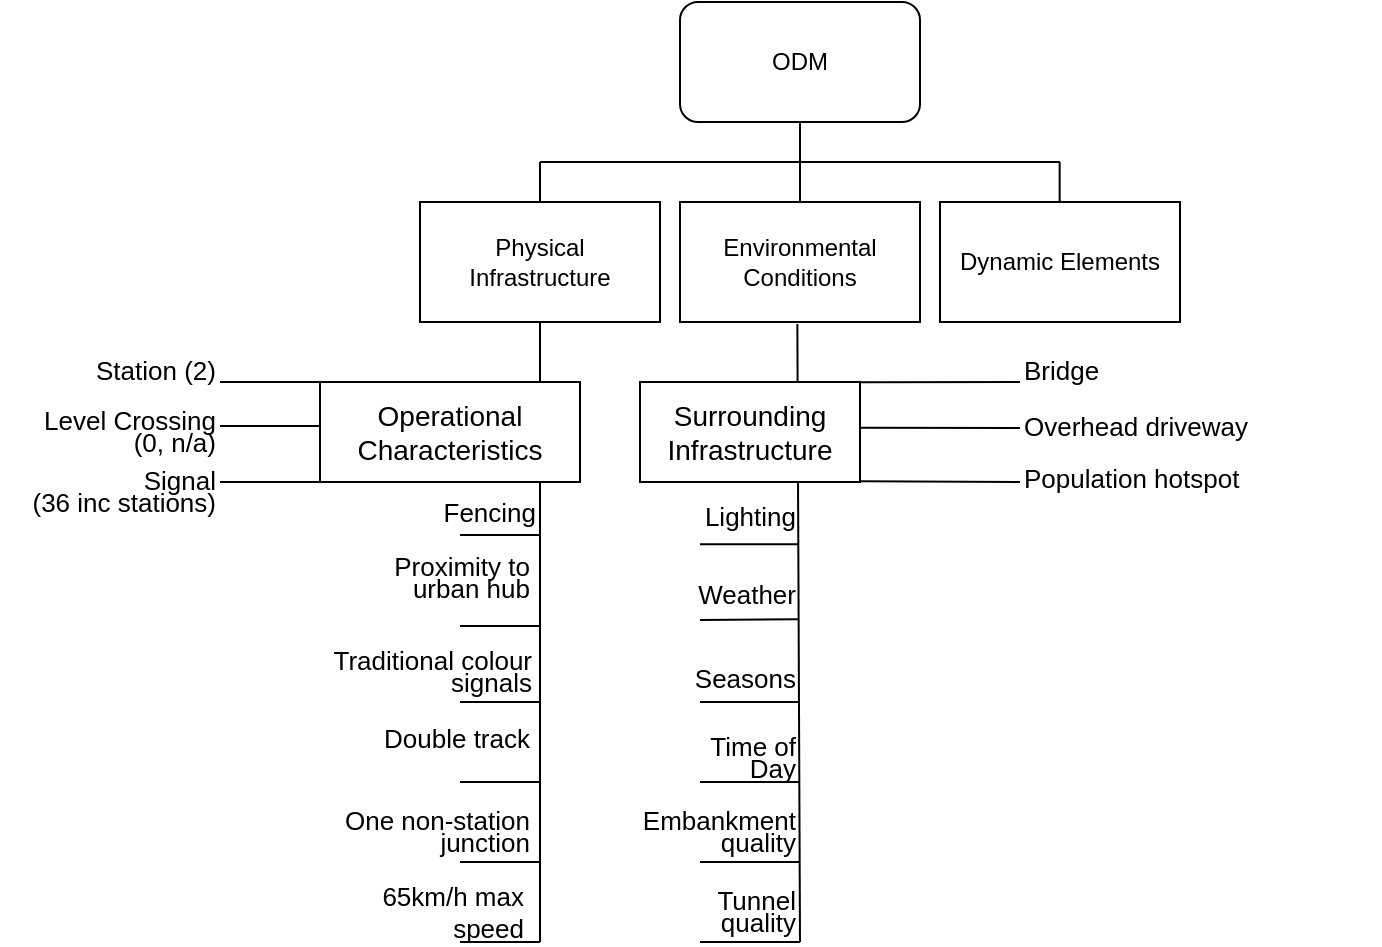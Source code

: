 <mxfile version="27.0.1">
  <diagram name="Page-1" id="Ba9MUMpigtFc8VhYnScw">
    <mxGraphModel dx="2831" dy="788" grid="1" gridSize="10" guides="1" tooltips="1" connect="1" arrows="1" fold="1" page="1" pageScale="1" pageWidth="1654" pageHeight="2336" math="0" shadow="0">
      <root>
        <mxCell id="0" />
        <mxCell id="1" parent="0" />
        <mxCell id="-R15y1pQ6oSKtwiCRdAU-32" value="" style="endArrow=none;html=1;rounded=0;fontSize=12;startSize=8;endSize=8;curved=1;entryX=0.489;entryY=1.016;entryDx=0;entryDy=0;entryPerimeter=0;" edge="1" parent="1" target="-R15y1pQ6oSKtwiCRdAU-3">
          <mxGeometry width="50" height="50" relative="1" as="geometry">
            <mxPoint x="370" y="600" as="sourcePoint" />
            <mxPoint x="390" y="300" as="targetPoint" />
          </mxGeometry>
        </mxCell>
        <mxCell id="-R15y1pQ6oSKtwiCRdAU-17" value="" style="endArrow=none;html=1;rounded=0;fontSize=12;startSize=8;endSize=8;curved=1;entryX=0.5;entryY=1;entryDx=0;entryDy=0;" edge="1" parent="1" target="-R15y1pQ6oSKtwiCRdAU-2">
          <mxGeometry width="50" height="50" relative="1" as="geometry">
            <mxPoint x="240" y="600" as="sourcePoint" />
            <mxPoint x="270" y="390" as="targetPoint" />
          </mxGeometry>
        </mxCell>
        <mxCell id="-R15y1pQ6oSKtwiCRdAU-1" value="ODM" style="rounded=1;whiteSpace=wrap;html=1;" vertex="1" parent="1">
          <mxGeometry x="310" y="130" width="120" height="60" as="geometry" />
        </mxCell>
        <mxCell id="-R15y1pQ6oSKtwiCRdAU-2" value="Physical Infrastructure" style="rounded=0;whiteSpace=wrap;html=1;" vertex="1" parent="1">
          <mxGeometry x="180" y="230" width="120" height="60" as="geometry" />
        </mxCell>
        <mxCell id="-R15y1pQ6oSKtwiCRdAU-3" value="Environmental Conditions" style="rounded=0;whiteSpace=wrap;html=1;" vertex="1" parent="1">
          <mxGeometry x="310" y="230" width="120" height="60" as="geometry" />
        </mxCell>
        <mxCell id="-R15y1pQ6oSKtwiCRdAU-4" value="&lt;font style=&quot;font-size: 14px;&quot;&gt;Operational Characteristics&lt;/font&gt;" style="rounded=0;whiteSpace=wrap;html=1;" vertex="1" parent="1">
          <mxGeometry x="130" y="320" width="130" height="50" as="geometry" />
        </mxCell>
        <mxCell id="-R15y1pQ6oSKtwiCRdAU-5" value="&lt;font style=&quot;font-size: 14px;&quot;&gt;Surrounding Infrastructure&lt;/font&gt;" style="rounded=0;whiteSpace=wrap;html=1;" vertex="1" parent="1">
          <mxGeometry x="290" y="320" width="110" height="50" as="geometry" />
        </mxCell>
        <mxCell id="-R15y1pQ6oSKtwiCRdAU-6" value="Dynamic Elements" style="rounded=0;whiteSpace=wrap;html=1;" vertex="1" parent="1">
          <mxGeometry x="440" y="230" width="120" height="60" as="geometry" />
        </mxCell>
        <mxCell id="-R15y1pQ6oSKtwiCRdAU-7" value="" style="endArrow=none;html=1;rounded=0;fontSize=12;startSize=8;endSize=8;curved=1;entryX=0.5;entryY=1;entryDx=0;entryDy=0;exitX=0.5;exitY=0;exitDx=0;exitDy=0;" edge="1" parent="1" source="-R15y1pQ6oSKtwiCRdAU-3" target="-R15y1pQ6oSKtwiCRdAU-1">
          <mxGeometry width="50" height="50" relative="1" as="geometry">
            <mxPoint x="330" y="360" as="sourcePoint" />
            <mxPoint x="380" y="310" as="targetPoint" />
          </mxGeometry>
        </mxCell>
        <mxCell id="-R15y1pQ6oSKtwiCRdAU-8" value="" style="endArrow=none;html=1;rounded=0;fontSize=12;startSize=8;endSize=8;curved=1;" edge="1" parent="1">
          <mxGeometry width="50" height="50" relative="1" as="geometry">
            <mxPoint x="240" y="210" as="sourcePoint" />
            <mxPoint x="500" y="210" as="targetPoint" />
          </mxGeometry>
        </mxCell>
        <mxCell id="-R15y1pQ6oSKtwiCRdAU-9" value="" style="endArrow=none;html=1;rounded=0;fontSize=12;startSize=8;endSize=8;curved=1;exitX=0.5;exitY=0;exitDx=0;exitDy=0;" edge="1" parent="1" source="-R15y1pQ6oSKtwiCRdAU-2">
          <mxGeometry width="50" height="50" relative="1" as="geometry">
            <mxPoint x="330" y="360" as="sourcePoint" />
            <mxPoint x="240" y="210" as="targetPoint" />
          </mxGeometry>
        </mxCell>
        <mxCell id="-R15y1pQ6oSKtwiCRdAU-10" value="" style="endArrow=none;html=1;rounded=0;fontSize=12;startSize=8;endSize=8;curved=1;exitX=0.5;exitY=0;exitDx=0;exitDy=0;" edge="1" parent="1">
          <mxGeometry width="50" height="50" relative="1" as="geometry">
            <mxPoint x="499.83" y="230" as="sourcePoint" />
            <mxPoint x="499.83" y="210" as="targetPoint" />
          </mxGeometry>
        </mxCell>
        <mxCell id="-R15y1pQ6oSKtwiCRdAU-11" value="" style="endArrow=none;html=1;rounded=0;fontSize=12;startSize=8;endSize=8;curved=1;entryX=0;entryY=0;entryDx=0;entryDy=0;" edge="1" parent="1" target="-R15y1pQ6oSKtwiCRdAU-4">
          <mxGeometry width="50" height="50" relative="1" as="geometry">
            <mxPoint x="160" y="320" as="sourcePoint" />
            <mxPoint x="210" y="310" as="targetPoint" />
          </mxGeometry>
        </mxCell>
        <mxCell id="-R15y1pQ6oSKtwiCRdAU-12" value="&lt;div style=&quot;line-height: 80%;&quot;&gt;&lt;div&gt;&lt;font style=&quot;line-height: 80%;&quot;&gt;Station (2)&lt;/font&gt;&lt;/div&gt;&lt;/div&gt;" style="text;html=1;align=right;verticalAlign=middle;whiteSpace=wrap;rounded=0;fontSize=13;" vertex="1" parent="1">
          <mxGeometry x="-20" y="300" width="100" height="30" as="geometry" />
        </mxCell>
        <mxCell id="-R15y1pQ6oSKtwiCRdAU-13" value="" style="endArrow=none;html=1;rounded=0;fontSize=12;startSize=8;endSize=8;curved=1;entryX=0;entryY=0;entryDx=0;entryDy=0;" edge="1" parent="1">
          <mxGeometry width="50" height="50" relative="1" as="geometry">
            <mxPoint x="80" y="342" as="sourcePoint" />
            <mxPoint x="130" y="342" as="targetPoint" />
          </mxGeometry>
        </mxCell>
        <mxCell id="-R15y1pQ6oSKtwiCRdAU-14" value="&lt;div style=&quot;line-height: 80%;&quot;&gt;&lt;div&gt;&lt;font style=&quot;line-height: 80%;&quot;&gt;Level Crossing&lt;/font&gt;&lt;/div&gt;&lt;div&gt;&lt;font style=&quot;line-height: 80%;&quot;&gt;(0, n/a)&lt;/font&gt;&lt;/div&gt;&lt;/div&gt;" style="text;html=1;align=right;verticalAlign=middle;whiteSpace=wrap;rounded=0;fontSize=13;" vertex="1" parent="1">
          <mxGeometry x="-21" y="330" width="101" height="30" as="geometry" />
        </mxCell>
        <mxCell id="-R15y1pQ6oSKtwiCRdAU-15" value="" style="endArrow=none;html=1;rounded=0;fontSize=12;startSize=8;endSize=8;curved=1;entryX=0;entryY=0;entryDx=0;entryDy=0;" edge="1" parent="1">
          <mxGeometry width="50" height="50" relative="1" as="geometry">
            <mxPoint x="80" y="370" as="sourcePoint" />
            <mxPoint x="130" y="370" as="targetPoint" />
          </mxGeometry>
        </mxCell>
        <mxCell id="-R15y1pQ6oSKtwiCRdAU-16" value="&lt;div style=&quot;line-height: 80%;&quot;&gt;&lt;div&gt;&lt;font style=&quot;line-height: 80%;&quot;&gt;Signal&lt;/font&gt;&lt;/div&gt;&lt;font style=&quot;line-height: 80%;&quot;&gt;(36 inc stations)&lt;/font&gt;&lt;/div&gt;" style="text;html=1;align=right;verticalAlign=middle;whiteSpace=wrap;rounded=0;fontSize=13;" vertex="1" parent="1">
          <mxGeometry x="-30" y="360" width="110" height="30" as="geometry" />
        </mxCell>
        <mxCell id="-R15y1pQ6oSKtwiCRdAU-18" value="" style="endArrow=none;html=1;rounded=0;fontSize=12;startSize=8;endSize=8;curved=1;entryX=0;entryY=0;entryDx=0;entryDy=0;" edge="1" parent="1">
          <mxGeometry width="50" height="50" relative="1" as="geometry">
            <mxPoint x="200" y="442" as="sourcePoint" />
            <mxPoint x="240" y="442" as="targetPoint" />
          </mxGeometry>
        </mxCell>
        <mxCell id="-R15y1pQ6oSKtwiCRdAU-19" value="" style="endArrow=none;html=1;rounded=0;fontSize=12;startSize=8;endSize=8;curved=1;entryX=0;entryY=0;entryDx=0;entryDy=0;" edge="1" parent="1">
          <mxGeometry width="50" height="50" relative="1" as="geometry">
            <mxPoint x="200" y="396.5" as="sourcePoint" />
            <mxPoint x="240" y="396.5" as="targetPoint" />
          </mxGeometry>
        </mxCell>
        <mxCell id="-R15y1pQ6oSKtwiCRdAU-20" value="" style="endArrow=none;html=1;rounded=0;fontSize=12;startSize=8;endSize=8;curved=1;entryX=0;entryY=0;entryDx=0;entryDy=0;" edge="1" parent="1">
          <mxGeometry width="50" height="50" relative="1" as="geometry">
            <mxPoint x="200" y="480" as="sourcePoint" />
            <mxPoint x="240" y="480" as="targetPoint" />
          </mxGeometry>
        </mxCell>
        <mxCell id="-R15y1pQ6oSKtwiCRdAU-21" value="" style="endArrow=none;html=1;rounded=0;fontSize=12;startSize=8;endSize=8;curved=1;entryX=0;entryY=0;entryDx=0;entryDy=0;" edge="1" parent="1">
          <mxGeometry width="50" height="50" relative="1" as="geometry">
            <mxPoint x="200" y="520" as="sourcePoint" />
            <mxPoint x="240" y="520" as="targetPoint" />
          </mxGeometry>
        </mxCell>
        <mxCell id="-R15y1pQ6oSKtwiCRdAU-22" value="" style="endArrow=none;html=1;rounded=0;fontSize=12;startSize=8;endSize=8;curved=1;entryX=0;entryY=0;entryDx=0;entryDy=0;" edge="1" parent="1">
          <mxGeometry width="50" height="50" relative="1" as="geometry">
            <mxPoint x="200" y="560" as="sourcePoint" />
            <mxPoint x="240" y="560" as="targetPoint" />
          </mxGeometry>
        </mxCell>
        <mxCell id="-R15y1pQ6oSKtwiCRdAU-23" value="" style="endArrow=none;html=1;rounded=0;fontSize=12;startSize=8;endSize=8;curved=1;entryX=0;entryY=0;entryDx=0;entryDy=0;" edge="1" parent="1">
          <mxGeometry width="50" height="50" relative="1" as="geometry">
            <mxPoint x="200" y="600" as="sourcePoint" />
            <mxPoint x="240" y="600" as="targetPoint" />
          </mxGeometry>
        </mxCell>
        <mxCell id="-R15y1pQ6oSKtwiCRdAU-24" value="&lt;font&gt;Fencing&lt;/font&gt;" style="text;html=1;align=right;verticalAlign=middle;whiteSpace=wrap;rounded=0;fontSize=13;" vertex="1" parent="1">
          <mxGeometry x="180" y="370" width="60" height="30" as="geometry" />
        </mxCell>
        <mxCell id="-R15y1pQ6oSKtwiCRdAU-25" value="&lt;div style=&quot;line-height: 80%;&quot;&gt;&lt;font style=&quot;line-height: 80%;&quot;&gt;Proximity to urban hub&lt;/font&gt;&lt;/div&gt;" style="text;html=1;align=right;verticalAlign=middle;whiteSpace=wrap;rounded=0;fontSize=13;" vertex="1" parent="1">
          <mxGeometry x="160" y="403" width="77" height="30" as="geometry" />
        </mxCell>
        <mxCell id="-R15y1pQ6oSKtwiCRdAU-26" value="&lt;div style=&quot;line-height: 80%;&quot;&gt;&lt;font style=&quot;line-height: 80%;&quot;&gt;Traditional colour signals&lt;/font&gt;&lt;/div&gt;" style="text;html=1;align=right;verticalAlign=middle;whiteSpace=wrap;rounded=0;fontSize=13;" vertex="1" parent="1">
          <mxGeometry x="123.5" y="450" width="113.5" height="30" as="geometry" />
        </mxCell>
        <mxCell id="-R15y1pQ6oSKtwiCRdAU-29" value="&lt;div style=&quot;line-height: 80%;&quot;&gt;&lt;font style=&quot;line-height: 80%;&quot;&gt;Double track&lt;/font&gt;&lt;/div&gt;" style="text;html=1;align=right;verticalAlign=middle;whiteSpace=wrap;rounded=0;fontSize=13;" vertex="1" parent="1">
          <mxGeometry x="160" y="484" width="77" height="30" as="geometry" />
        </mxCell>
        <mxCell id="-R15y1pQ6oSKtwiCRdAU-30" value="&lt;div style=&quot;line-height: 80%;&quot;&gt;&lt;font style=&quot;line-height: 80%;&quot;&gt;One non-station junction&lt;/font&gt;&lt;/div&gt;" style="text;html=1;align=right;verticalAlign=middle;whiteSpace=wrap;rounded=0;fontSize=13;" vertex="1" parent="1">
          <mxGeometry x="130" y="530" width="107" height="30" as="geometry" />
        </mxCell>
        <mxCell id="-R15y1pQ6oSKtwiCRdAU-31" value="&lt;div&gt;&lt;font&gt;65km/h max speed&lt;/font&gt;&lt;/div&gt;" style="text;html=1;align=right;verticalAlign=middle;whiteSpace=wrap;rounded=0;fontSize=13;" vertex="1" parent="1">
          <mxGeometry x="156.5" y="570" width="77" height="30" as="geometry" />
        </mxCell>
        <mxCell id="-R15y1pQ6oSKtwiCRdAU-33" value="" style="endArrow=none;html=1;rounded=0;fontSize=12;startSize=8;endSize=8;curved=1;" edge="1" parent="1">
          <mxGeometry width="50" height="50" relative="1" as="geometry">
            <mxPoint x="400" y="320.09" as="sourcePoint" />
            <mxPoint x="480" y="320" as="targetPoint" />
          </mxGeometry>
        </mxCell>
        <mxCell id="-R15y1pQ6oSKtwiCRdAU-34" value="" style="endArrow=none;html=1;rounded=0;fontSize=12;startSize=8;endSize=8;curved=1;" edge="1" parent="1">
          <mxGeometry width="50" height="50" relative="1" as="geometry">
            <mxPoint x="400" y="342.92" as="sourcePoint" />
            <mxPoint x="480" y="343" as="targetPoint" />
          </mxGeometry>
        </mxCell>
        <mxCell id="-R15y1pQ6oSKtwiCRdAU-35" value="" style="endArrow=none;html=1;rounded=0;fontSize=12;startSize=8;endSize=8;curved=1;" edge="1" parent="1">
          <mxGeometry width="50" height="50" relative="1" as="geometry">
            <mxPoint x="400" y="369.58" as="sourcePoint" />
            <mxPoint x="480" y="370" as="targetPoint" />
          </mxGeometry>
        </mxCell>
        <mxCell id="-R15y1pQ6oSKtwiCRdAU-36" value="&lt;div style=&quot;line-height: 80%;&quot;&gt;&lt;div&gt;&lt;font style=&quot;line-height: 80%;&quot;&gt;Bridge&lt;/font&gt;&lt;/div&gt;&lt;/div&gt;" style="text;html=1;align=left;verticalAlign=middle;whiteSpace=wrap;rounded=0;fontSize=13;" vertex="1" parent="1">
          <mxGeometry x="480" y="300" width="60" height="30" as="geometry" />
        </mxCell>
        <mxCell id="-R15y1pQ6oSKtwiCRdAU-38" value="&lt;div style=&quot;line-height: 80%;&quot;&gt;&lt;div&gt;&lt;font style=&quot;line-height: 80%;&quot;&gt;Overhead driveway&lt;/font&gt;&lt;/div&gt;&lt;/div&gt;" style="text;html=1;align=left;verticalAlign=middle;whiteSpace=wrap;rounded=0;fontSize=13;" vertex="1" parent="1">
          <mxGeometry x="480" y="326" width="174" height="34" as="geometry" />
        </mxCell>
        <mxCell id="-R15y1pQ6oSKtwiCRdAU-40" value="&lt;div style=&quot;line-height: 80%;&quot;&gt;&lt;div&gt;&lt;font style=&quot;line-height: 80%;&quot;&gt;Population hotspot&lt;/font&gt;&lt;/div&gt;&lt;/div&gt;" style="text;html=1;align=left;verticalAlign=middle;whiteSpace=wrap;rounded=0;fontSize=13;" vertex="1" parent="1">
          <mxGeometry x="480" y="354" width="180" height="30" as="geometry" />
        </mxCell>
        <mxCell id="-R15y1pQ6oSKtwiCRdAU-41" value="" style="endArrow=none;html=1;rounded=0;fontSize=12;startSize=8;endSize=8;curved=1;entryX=0;entryY=0;entryDx=0;entryDy=0;" edge="1" parent="1">
          <mxGeometry width="50" height="50" relative="1" as="geometry">
            <mxPoint x="320" y="401.17" as="sourcePoint" />
            <mxPoint x="369" y="401.17" as="targetPoint" />
          </mxGeometry>
        </mxCell>
        <mxCell id="-R15y1pQ6oSKtwiCRdAU-42" value="" style="endArrow=none;html=1;rounded=0;fontSize=12;startSize=8;endSize=8;curved=1;entryX=0;entryY=0;entryDx=0;entryDy=0;" edge="1" parent="1">
          <mxGeometry width="50" height="50" relative="1" as="geometry">
            <mxPoint x="320" y="439" as="sourcePoint" />
            <mxPoint x="369" y="438.58" as="targetPoint" />
          </mxGeometry>
        </mxCell>
        <mxCell id="-R15y1pQ6oSKtwiCRdAU-43" value="" style="endArrow=none;html=1;rounded=0;fontSize=12;startSize=8;endSize=8;curved=1;entryX=0;entryY=0;entryDx=0;entryDy=0;" edge="1" parent="1">
          <mxGeometry width="50" height="50" relative="1" as="geometry">
            <mxPoint x="320" y="480" as="sourcePoint" />
            <mxPoint x="369" y="480.0" as="targetPoint" />
          </mxGeometry>
        </mxCell>
        <mxCell id="-R15y1pQ6oSKtwiCRdAU-44" value="" style="endArrow=none;html=1;rounded=0;fontSize=12;startSize=8;endSize=8;curved=1;entryX=0;entryY=0;entryDx=0;entryDy=0;" edge="1" parent="1">
          <mxGeometry width="50" height="50" relative="1" as="geometry">
            <mxPoint x="320" y="520" as="sourcePoint" />
            <mxPoint x="370" y="520" as="targetPoint" />
          </mxGeometry>
        </mxCell>
        <mxCell id="-R15y1pQ6oSKtwiCRdAU-45" value="" style="endArrow=none;html=1;rounded=0;fontSize=12;startSize=8;endSize=8;curved=1;entryX=0;entryY=0;entryDx=0;entryDy=0;" edge="1" parent="1">
          <mxGeometry width="50" height="50" relative="1" as="geometry">
            <mxPoint x="320" y="560" as="sourcePoint" />
            <mxPoint x="370" y="560.0" as="targetPoint" />
          </mxGeometry>
        </mxCell>
        <mxCell id="-R15y1pQ6oSKtwiCRdAU-46" value="" style="endArrow=none;html=1;rounded=0;fontSize=12;startSize=8;endSize=8;curved=1;entryX=0;entryY=0;entryDx=0;entryDy=0;" edge="1" parent="1">
          <mxGeometry width="50" height="50" relative="1" as="geometry">
            <mxPoint x="320" y="600" as="sourcePoint" />
            <mxPoint x="370" y="600" as="targetPoint" />
          </mxGeometry>
        </mxCell>
        <mxCell id="-R15y1pQ6oSKtwiCRdAU-47" value="&lt;div style=&quot;line-height: 80%;&quot;&gt;&lt;div&gt;&lt;font style=&quot;line-height: 80%;&quot;&gt;Lighting&lt;/font&gt;&lt;/div&gt;&lt;/div&gt;" style="text;html=1;align=right;verticalAlign=middle;whiteSpace=wrap;rounded=0;fontSize=13;" vertex="1" parent="1">
          <mxGeometry x="310" y="373" width="60" height="30" as="geometry" />
        </mxCell>
        <mxCell id="-R15y1pQ6oSKtwiCRdAU-49" value="&lt;div style=&quot;line-height: 80%;&quot;&gt;&lt;div&gt;&lt;font style=&quot;line-height: 80%;&quot;&gt;Weather&lt;/font&gt;&lt;/div&gt;&lt;/div&gt;" style="text;html=1;align=right;verticalAlign=middle;whiteSpace=wrap;rounded=0;fontSize=13;" vertex="1" parent="1">
          <mxGeometry x="310" y="412" width="60" height="30" as="geometry" />
        </mxCell>
        <mxCell id="-R15y1pQ6oSKtwiCRdAU-50" value="&lt;div style=&quot;line-height: 80%;&quot;&gt;&lt;div&gt;&lt;font style=&quot;line-height: 80%;&quot;&gt;Seasons&lt;/font&gt;&lt;/div&gt;&lt;/div&gt;" style="text;html=1;align=right;verticalAlign=middle;whiteSpace=wrap;rounded=0;fontSize=13;" vertex="1" parent="1">
          <mxGeometry x="310" y="454" width="60" height="30" as="geometry" />
        </mxCell>
        <mxCell id="-R15y1pQ6oSKtwiCRdAU-51" value="&lt;div style=&quot;line-height: 80%;&quot;&gt;&lt;div&gt;&lt;font style=&quot;line-height: 80%;&quot;&gt;Time of Day&lt;/font&gt;&lt;/div&gt;&lt;/div&gt;" style="text;html=1;align=right;verticalAlign=middle;whiteSpace=wrap;rounded=0;fontSize=13;" vertex="1" parent="1">
          <mxGeometry x="310" y="493" width="60" height="30" as="geometry" />
        </mxCell>
        <mxCell id="-R15y1pQ6oSKtwiCRdAU-52" value="&lt;div style=&quot;line-height: 80%;&quot;&gt;&lt;div&gt;&lt;font style=&quot;line-height: 80%;&quot;&gt;Embankment quality&lt;/font&gt;&lt;/div&gt;&lt;/div&gt;" style="text;html=1;align=right;verticalAlign=middle;whiteSpace=wrap;rounded=0;fontSize=13;" vertex="1" parent="1">
          <mxGeometry x="310" y="530" width="60" height="30" as="geometry" />
        </mxCell>
        <mxCell id="-R15y1pQ6oSKtwiCRdAU-53" value="&lt;div style=&quot;line-height: 80%;&quot;&gt;&lt;div&gt;&lt;font style=&quot;line-height: 80%;&quot;&gt;Tunnel quality&lt;/font&gt;&lt;/div&gt;&lt;/div&gt;" style="text;html=1;align=right;verticalAlign=middle;whiteSpace=wrap;rounded=0;fontSize=13;" vertex="1" parent="1">
          <mxGeometry x="310" y="570" width="60" height="30" as="geometry" />
        </mxCell>
        <mxCell id="-R15y1pQ6oSKtwiCRdAU-55" value="" style="endArrow=none;html=1;rounded=0;fontSize=12;startSize=8;endSize=8;curved=1;entryX=0;entryY=0;entryDx=0;entryDy=0;" edge="1" parent="1">
          <mxGeometry width="50" height="50" relative="1" as="geometry">
            <mxPoint x="80" y="320" as="sourcePoint" />
            <mxPoint x="130" y="320" as="targetPoint" />
          </mxGeometry>
        </mxCell>
      </root>
    </mxGraphModel>
  </diagram>
</mxfile>
